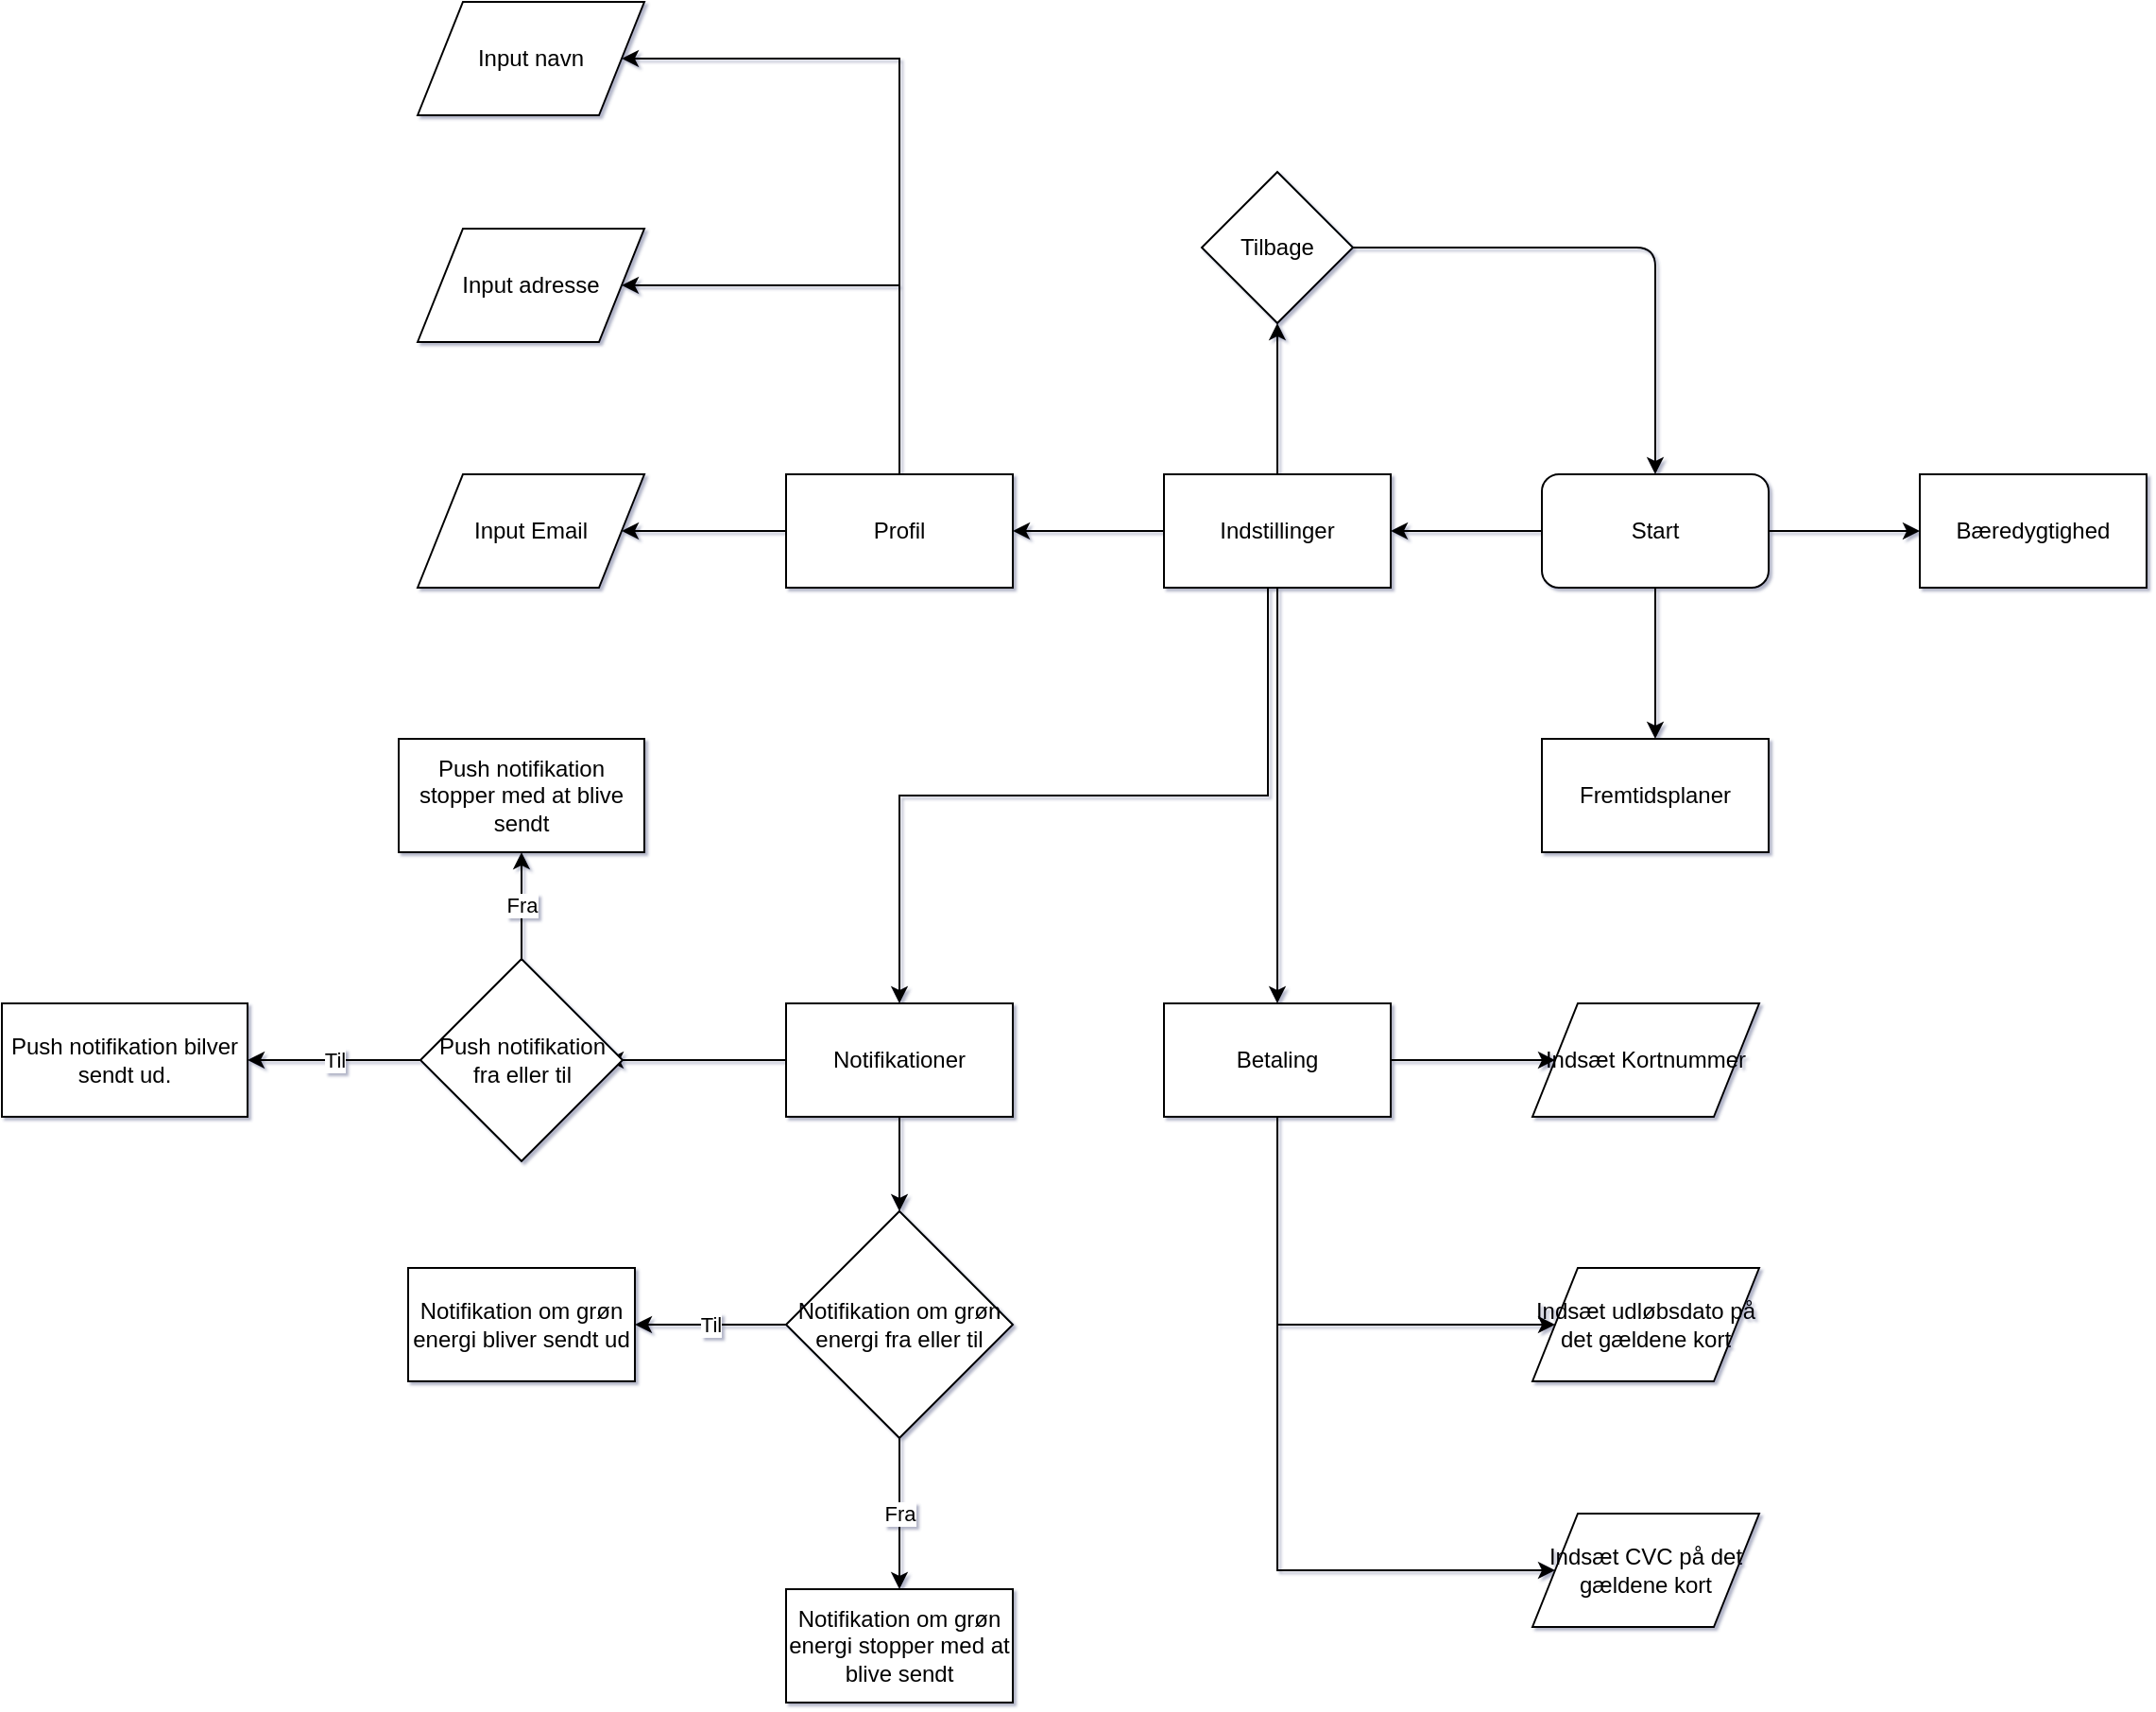 <mxfile version="12.1.8" type="github" pages="1"><diagram id="uwndksKoYl62cgde_8sp" name="Page-1"><mxGraphModel dx="2258" dy="1890" grid="1" gridSize="10" guides="1" tooltips="1" connect="1" arrows="1" fold="1" page="1" pageScale="1" pageWidth="850" pageHeight="1100" background="none" math="0" shadow="1"><root><mxCell id="0"/><mxCell id="1" parent="0"/><mxCell id="qaKU1zuIccZGZ8-EqshC-3" value="" style="edgeStyle=orthogonalEdgeStyle;rounded=0;orthogonalLoop=1;jettySize=auto;html=1;" parent="1" source="qaKU1zuIccZGZ8-EqshC-1" edge="1"><mxGeometry relative="1" as="geometry"><mxPoint x="285" y="50" as="targetPoint"/></mxGeometry></mxCell><mxCell id="qaKU1zuIccZGZ8-EqshC-7" value="" style="edgeStyle=orthogonalEdgeStyle;rounded=0;orthogonalLoop=1;jettySize=auto;html=1;" parent="1" source="qaKU1zuIccZGZ8-EqshC-1" edge="1"><mxGeometry relative="1" as="geometry"><mxPoint x="565" y="50" as="targetPoint"/></mxGeometry></mxCell><mxCell id="qaKU1zuIccZGZ8-EqshC-9" value="" style="edgeStyle=orthogonalEdgeStyle;rounded=0;orthogonalLoop=1;jettySize=auto;html=1;" parent="1" source="qaKU1zuIccZGZ8-EqshC-1" edge="1"><mxGeometry relative="1" as="geometry"><mxPoint x="425" y="160" as="targetPoint"/></mxGeometry></mxCell><mxCell id="qaKU1zuIccZGZ8-EqshC-1" value="Start" style="rounded=1;whiteSpace=wrap;html=1;" parent="1" vertex="1"><mxGeometry x="365" y="20" width="120" height="60" as="geometry"/></mxCell><mxCell id="qaKU1zuIccZGZ8-EqshC-15" value="" style="edgeStyle=orthogonalEdgeStyle;rounded=0;orthogonalLoop=1;jettySize=auto;html=1;" parent="1" source="qaKU1zuIccZGZ8-EqshC-10" target="qaKU1zuIccZGZ8-EqshC-14" edge="1"><mxGeometry relative="1" as="geometry"/></mxCell><mxCell id="qaKU1zuIccZGZ8-EqshC-17" value="" style="edgeStyle=orthogonalEdgeStyle;rounded=0;orthogonalLoop=1;jettySize=auto;html=1;" parent="1" source="qaKU1zuIccZGZ8-EqshC-10" target="qaKU1zuIccZGZ8-EqshC-16" edge="1"><mxGeometry relative="1" as="geometry"><Array as="points"><mxPoint x="220" y="190"/><mxPoint x="25" y="190"/></Array></mxGeometry></mxCell><mxCell id="qaKU1zuIccZGZ8-EqshC-19" value="" style="edgeStyle=orthogonalEdgeStyle;rounded=0;orthogonalLoop=1;jettySize=auto;html=1;" parent="1" source="qaKU1zuIccZGZ8-EqshC-10" target="qaKU1zuIccZGZ8-EqshC-18" edge="1"><mxGeometry relative="1" as="geometry"><Array as="points"><mxPoint x="220" y="330"/></Array></mxGeometry></mxCell><mxCell id="qaKU1zuIccZGZ8-EqshC-40" value="" style="edgeStyle=orthogonalEdgeStyle;rounded=0;orthogonalLoop=1;jettySize=auto;html=1;" parent="1" source="qaKU1zuIccZGZ8-EqshC-10" edge="1"><mxGeometry relative="1" as="geometry"><mxPoint x="225" y="-60" as="targetPoint"/></mxGeometry></mxCell><mxCell id="qaKU1zuIccZGZ8-EqshC-10" value="Indstillinger" style="rounded=0;whiteSpace=wrap;html=1;" parent="1" vertex="1"><mxGeometry x="165" y="20" width="120" height="60" as="geometry"/></mxCell><mxCell id="qaKU1zuIccZGZ8-EqshC-64" value="" style="edgeStyle=orthogonalEdgeStyle;rounded=0;orthogonalLoop=1;jettySize=auto;html=1;entryX=0;entryY=0.5;entryDx=0;entryDy=0;" parent="1" source="qaKU1zuIccZGZ8-EqshC-18" target="qaKU1zuIccZGZ8-EqshC-65" edge="1"><mxGeometry relative="1" as="geometry"><mxPoint x="365" y="330" as="targetPoint"/></mxGeometry></mxCell><mxCell id="qaKU1zuIccZGZ8-EqshC-67" value="" style="edgeStyle=orthogonalEdgeStyle;rounded=0;orthogonalLoop=1;jettySize=auto;html=1;entryX=0;entryY=0.5;entryDx=0;entryDy=0;" parent="1" source="qaKU1zuIccZGZ8-EqshC-18" target="qaKU1zuIccZGZ8-EqshC-70" edge="1"><mxGeometry relative="1" as="geometry"><mxPoint x="225" y="610" as="targetPoint"/><Array as="points"><mxPoint x="225" y="600"/><mxPoint x="362" y="600"/></Array></mxGeometry></mxCell><mxCell id="qaKU1zuIccZGZ8-EqshC-68" value="" style="edgeStyle=orthogonalEdgeStyle;rounded=0;orthogonalLoop=1;jettySize=auto;html=1;entryX=0;entryY=0.5;entryDx=0;entryDy=0;" parent="1" source="qaKU1zuIccZGZ8-EqshC-18" target="qaKU1zuIccZGZ8-EqshC-69" edge="1"><mxGeometry relative="1" as="geometry"><mxPoint x="340" y="490" as="targetPoint"/><Array as="points"><mxPoint x="225" y="470"/></Array></mxGeometry></mxCell><mxCell id="qaKU1zuIccZGZ8-EqshC-18" value="Betaling" style="rounded=0;whiteSpace=wrap;html=1;" parent="1" vertex="1"><mxGeometry x="165" y="300" width="120" height="60" as="geometry"/></mxCell><mxCell id="qaKU1zuIccZGZ8-EqshC-24" value="" style="edgeStyle=orthogonalEdgeStyle;rounded=0;orthogonalLoop=1;jettySize=auto;html=1;" parent="1" source="qaKU1zuIccZGZ8-EqshC-16" edge="1"><mxGeometry relative="1" as="geometry"><mxPoint x="-130" y="330" as="targetPoint"/></mxGeometry></mxCell><mxCell id="qaKU1zuIccZGZ8-EqshC-45" value="" style="edgeStyle=orthogonalEdgeStyle;rounded=0;orthogonalLoop=1;jettySize=auto;html=1;entryX=0.5;entryY=0;entryDx=0;entryDy=0;" parent="1" source="qaKU1zuIccZGZ8-EqshC-16" target="qaKU1zuIccZGZ8-EqshC-52" edge="1"><mxGeometry relative="1" as="geometry"><mxPoint x="25" y="440" as="targetPoint"/></mxGeometry></mxCell><mxCell id="qaKU1zuIccZGZ8-EqshC-16" value="Notifikationer" style="rounded=0;whiteSpace=wrap;html=1;" parent="1" vertex="1"><mxGeometry x="-35" y="300" width="120" height="60" as="geometry"/></mxCell><mxCell id="qaKU1zuIccZGZ8-EqshC-22" value="" style="edgeStyle=orthogonalEdgeStyle;rounded=0;orthogonalLoop=1;jettySize=auto;html=1;entryX=1;entryY=0.5;entryDx=0;entryDy=0;" parent="1" source="qaKU1zuIccZGZ8-EqshC-14" target="qaKU1zuIccZGZ8-EqshC-27" edge="1"><mxGeometry relative="1" as="geometry"><mxPoint x="-115" y="50" as="targetPoint"/></mxGeometry></mxCell><mxCell id="qaKU1zuIccZGZ8-EqshC-31" value="" style="edgeStyle=orthogonalEdgeStyle;rounded=0;orthogonalLoop=1;jettySize=auto;html=1;entryX=1;entryY=0.5;entryDx=0;entryDy=0;" parent="1" source="qaKU1zuIccZGZ8-EqshC-14" target="qaKU1zuIccZGZ8-EqshC-37" edge="1"><mxGeometry relative="1" as="geometry"><mxPoint x="-110" y="-80" as="targetPoint"/><Array as="points"><mxPoint x="25" y="-80"/></Array></mxGeometry></mxCell><mxCell id="qaKU1zuIccZGZ8-EqshC-35" value="" style="edgeStyle=orthogonalEdgeStyle;rounded=0;orthogonalLoop=1;jettySize=auto;html=1;entryX=1;entryY=0.5;entryDx=0;entryDy=0;" parent="1" source="qaKU1zuIccZGZ8-EqshC-14" target="qaKU1zuIccZGZ8-EqshC-38" edge="1"><mxGeometry relative="1" as="geometry"><mxPoint x="-110" y="-200" as="targetPoint"/><Array as="points"><mxPoint x="25" y="-200"/></Array></mxGeometry></mxCell><mxCell id="qaKU1zuIccZGZ8-EqshC-14" value="Profil" style="rounded=0;whiteSpace=wrap;html=1;" parent="1" vertex="1"><mxGeometry x="-35" y="20" width="120" height="60" as="geometry"/></mxCell><mxCell id="qaKU1zuIccZGZ8-EqshC-11" value="Fremtidsplaner" style="rounded=0;whiteSpace=wrap;html=1;" parent="1" vertex="1"><mxGeometry x="365" y="160" width="120" height="60" as="geometry"/></mxCell><mxCell id="qaKU1zuIccZGZ8-EqshC-13" value="Bæredygtighed" style="rounded=0;whiteSpace=wrap;html=1;" parent="1" vertex="1"><mxGeometry x="565" y="20" width="120" height="60" as="geometry"/></mxCell><mxCell id="qaKU1zuIccZGZ8-EqshC-27" value="Input Email" style="shape=parallelogram;perimeter=parallelogramPerimeter;whiteSpace=wrap;html=1;" parent="1" vertex="1"><mxGeometry x="-230" y="20" width="120" height="60" as="geometry"/></mxCell><mxCell id="qaKU1zuIccZGZ8-EqshC-48" value="Fra" style="edgeStyle=orthogonalEdgeStyle;rounded=0;orthogonalLoop=1;jettySize=auto;html=1;exitX=0.5;exitY=0;exitDx=0;exitDy=0;" parent="1" source="qaKU1zuIccZGZ8-EqshC-51" target="qaKU1zuIccZGZ8-EqshC-47" edge="1"><mxGeometry relative="1" as="geometry"><mxPoint x="-175" y="300" as="sourcePoint"/></mxGeometry></mxCell><mxCell id="qaKU1zuIccZGZ8-EqshC-50" value="Til" style="edgeStyle=orthogonalEdgeStyle;rounded=0;orthogonalLoop=1;jettySize=auto;html=1;exitX=0;exitY=0.5;exitDx=0;exitDy=0;" parent="1" source="qaKU1zuIccZGZ8-EqshC-51" target="qaKU1zuIccZGZ8-EqshC-49" edge="1"><mxGeometry relative="1" as="geometry"><mxPoint x="-227" y="330" as="sourcePoint"/></mxGeometry></mxCell><mxCell id="qaKU1zuIccZGZ8-EqshC-49" value="Push notifikation bilver sendt ud." style="shape=parallelogram;perimeter=parallelogramPerimeter;whiteSpace=wrap;html=1;size=0;" parent="1" vertex="1"><mxGeometry x="-450" y="300" width="130" height="60" as="geometry"/></mxCell><mxCell id="qaKU1zuIccZGZ8-EqshC-47" value="Push notifikation stopper med at blive sendt" style="shape=parallelogram;perimeter=parallelogramPerimeter;whiteSpace=wrap;html=1;size=0;" parent="1" vertex="1"><mxGeometry x="-240" y="160" width="130" height="60" as="geometry"/></mxCell><mxCell id="qaKU1zuIccZGZ8-EqshC-37" value="Input adresse" style="shape=parallelogram;perimeter=parallelogramPerimeter;whiteSpace=wrap;html=1;" parent="1" vertex="1"><mxGeometry x="-230" y="-110" width="120" height="60" as="geometry"/></mxCell><mxCell id="qaKU1zuIccZGZ8-EqshC-38" value="Input navn" style="shape=parallelogram;perimeter=parallelogramPerimeter;whiteSpace=wrap;html=1;" parent="1" vertex="1"><mxGeometry x="-230" y="-230" width="120" height="60" as="geometry"/></mxCell><mxCell id="qaKU1zuIccZGZ8-EqshC-42" value="Tilbage" style="rhombus;whiteSpace=wrap;html=1;" parent="1" vertex="1"><mxGeometry x="185" y="-140" width="80" height="80" as="geometry"/></mxCell><mxCell id="qaKU1zuIccZGZ8-EqshC-43" value="" style="endArrow=classic;html=1;entryX=0.5;entryY=0;entryDx=0;entryDy=0;" parent="1" target="qaKU1zuIccZGZ8-EqshC-1" edge="1"><mxGeometry width="50" height="50" relative="1" as="geometry"><mxPoint x="265" y="-100" as="sourcePoint"/><mxPoint x="315" y="-150" as="targetPoint"/><Array as="points"><mxPoint x="425" y="-100"/></Array></mxGeometry></mxCell><mxCell id="qaKU1zuIccZGZ8-EqshC-51" value="&lt;span style=&quot;white-space: normal&quot;&gt;Push notifikation fra eller til&lt;/span&gt;" style="rhombus;whiteSpace=wrap;html=1;" parent="1" vertex="1"><mxGeometry x="-228.5" y="276.5" width="107" height="107" as="geometry"/></mxCell><mxCell id="qaKU1zuIccZGZ8-EqshC-56" value="Til" style="edgeStyle=orthogonalEdgeStyle;rounded=0;orthogonalLoop=1;jettySize=auto;html=1;entryX=1;entryY=0.5;entryDx=0;entryDy=0;" parent="1" source="qaKU1zuIccZGZ8-EqshC-52" target="qaKU1zuIccZGZ8-EqshC-61" edge="1"><mxGeometry relative="1" as="geometry"><mxPoint x="-115" y="470" as="targetPoint"/></mxGeometry></mxCell><mxCell id="qaKU1zuIccZGZ8-EqshC-58" value="Fra" style="edgeStyle=orthogonalEdgeStyle;rounded=0;orthogonalLoop=1;jettySize=auto;html=1;entryX=0.5;entryY=0;entryDx=0;entryDy=0;entryPerimeter=0;" parent="1" source="qaKU1zuIccZGZ8-EqshC-52" target="qaKU1zuIccZGZ8-EqshC-62" edge="1"><mxGeometry relative="1" as="geometry"><mxPoint x="25" y="610" as="targetPoint"/></mxGeometry></mxCell><mxCell id="qaKU1zuIccZGZ8-EqshC-52" value="&lt;span style=&quot;white-space: normal&quot;&gt;Notifikation&amp;nbsp;om grøn energi fra eller til&lt;/span&gt;" style="rhombus;whiteSpace=wrap;html=1;" parent="1" vertex="1"><mxGeometry x="-35" y="410" width="120" height="120" as="geometry"/></mxCell><mxCell id="qaKU1zuIccZGZ8-EqshC-61" value="Notifikation&amp;nbsp;om grøn energi bliver&amp;nbsp;sendt ud" style="rounded=0;whiteSpace=wrap;html=1;" parent="1" vertex="1"><mxGeometry x="-235" y="440" width="120" height="60" as="geometry"/></mxCell><mxCell id="qaKU1zuIccZGZ8-EqshC-62" value="&lt;span style=&quot;white-space: normal&quot;&gt;Notifikation&amp;nbsp;om grøn energi stopper med at blive sendt&lt;/span&gt;" style="rounded=0;whiteSpace=wrap;html=1;" parent="1" vertex="1"><mxGeometry x="-35" y="610" width="120" height="60" as="geometry"/></mxCell><mxCell id="qaKU1zuIccZGZ8-EqshC-65" value="Indsæt Kortnummer" style="shape=parallelogram;perimeter=parallelogramPerimeter;whiteSpace=wrap;html=1;" parent="1" vertex="1"><mxGeometry x="360" y="300" width="120" height="60" as="geometry"/></mxCell><mxCell id="qaKU1zuIccZGZ8-EqshC-69" value="Indsæt udløbsdato på det gældene kort" style="shape=parallelogram;perimeter=parallelogramPerimeter;whiteSpace=wrap;html=1;" parent="1" vertex="1"><mxGeometry x="360" y="440" width="120" height="60" as="geometry"/></mxCell><mxCell id="qaKU1zuIccZGZ8-EqshC-70" value="Indsæt CVC på det gældene kort" style="shape=parallelogram;perimeter=parallelogramPerimeter;whiteSpace=wrap;html=1;" parent="1" vertex="1"><mxGeometry x="360" y="570" width="120" height="60" as="geometry"/></mxCell></root></mxGraphModel></diagram></mxfile>